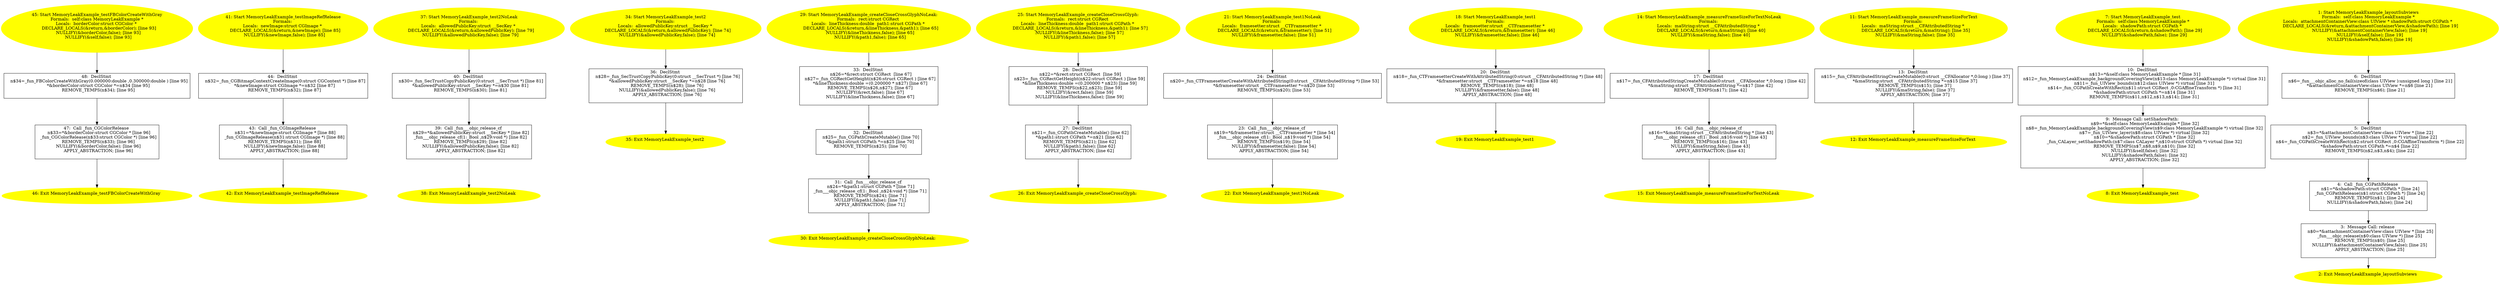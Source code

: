 digraph iCFG {
48 [label="48:  DeclStmt \n   n$34=_fun_FBColorCreateWithGray(0.000000:double ,0.300000:double ) [line 95]\n  *&borderColor:struct CGColor *=n$34 [line 95]\n  REMOVE_TEMPS(n$34); [line 95]\n " shape="box"]
	

	 48 -> 47 ;
47 [label="47:  Call _fun_CGColorRelease \n   n$33=*&borderColor:struct CGColor * [line 96]\n  _fun_CGColorRelease(n$33:struct CGColor *) [line 96]\n  REMOVE_TEMPS(n$33); [line 96]\n  NULLIFY(&borderColor,false); [line 96]\n  APPLY_ABSTRACTION; [line 96]\n " shape="box"]
	

	 47 -> 46 ;
46 [label="46: Exit MemoryLeakExample_testFBColorCreateWithGray \n  " color=yellow style=filled]
	

45 [label="45: Start MemoryLeakExample_testFBColorCreateWithGray\nFormals:  self:class MemoryLeakExample *\nLocals:  borderColor:struct CGColor * \n   DECLARE_LOCALS(&return,&borderColor); [line 93]\n  NULLIFY(&borderColor,false); [line 93]\n  NULLIFY(&self,false); [line 93]\n " color=yellow style=filled]
	

	 45 -> 48 ;
44 [label="44:  DeclStmt \n   n$32=_fun_CGBitmapContextCreateImage(0:struct CGContext *) [line 87]\n  *&newImage:struct CGImage *=n$32 [line 87]\n  REMOVE_TEMPS(n$32); [line 87]\n " shape="box"]
	

	 44 -> 43 ;
43 [label="43:  Call _fun_CGImageRelease \n   n$31=*&newImage:struct CGImage * [line 88]\n  _fun_CGImageRelease(n$31:struct CGImage *) [line 88]\n  REMOVE_TEMPS(n$31); [line 88]\n  NULLIFY(&newImage,false); [line 88]\n  APPLY_ABSTRACTION; [line 88]\n " shape="box"]
	

	 43 -> 42 ;
42 [label="42: Exit MemoryLeakExample_testImageRefRelease \n  " color=yellow style=filled]
	

41 [label="41: Start MemoryLeakExample_testImageRefRelease\nFormals: \nLocals:  newImage:struct CGImage * \n   DECLARE_LOCALS(&return,&newImage); [line 85]\n  NULLIFY(&newImage,false); [line 85]\n " color=yellow style=filled]
	

	 41 -> 44 ;
40 [label="40:  DeclStmt \n   n$30=_fun_SecTrustCopyPublicKey(0:struct __SecTrust *) [line 81]\n  *&allowedPublicKey:struct __SecKey *=n$30 [line 81]\n  REMOVE_TEMPS(n$30); [line 81]\n " shape="box"]
	

	 40 -> 39 ;
39 [label="39:  Call _fun___objc_release_cf \n   n$29=*&allowedPublicKey:struct __SecKey * [line 82]\n  _fun___objc_release_cf(1:_Bool ,n$29:void *) [line 82]\n  REMOVE_TEMPS(n$29); [line 82]\n  NULLIFY(&allowedPublicKey,false); [line 82]\n  APPLY_ABSTRACTION; [line 82]\n " shape="box"]
	

	 39 -> 38 ;
38 [label="38: Exit MemoryLeakExample_test2NoLeak \n  " color=yellow style=filled]
	

37 [label="37: Start MemoryLeakExample_test2NoLeak\nFormals: \nLocals:  allowedPublicKey:struct __SecKey * \n   DECLARE_LOCALS(&return,&allowedPublicKey); [line 79]\n  NULLIFY(&allowedPublicKey,false); [line 79]\n " color=yellow style=filled]
	

	 37 -> 40 ;
36 [label="36:  DeclStmt \n   n$28=_fun_SecTrustCopyPublicKey(0:struct __SecTrust *) [line 76]\n  *&allowedPublicKey:struct __SecKey *=n$28 [line 76]\n  REMOVE_TEMPS(n$28); [line 76]\n  NULLIFY(&allowedPublicKey,false); [line 76]\n  APPLY_ABSTRACTION; [line 76]\n " shape="box"]
	

	 36 -> 35 ;
35 [label="35: Exit MemoryLeakExample_test2 \n  " color=yellow style=filled]
	

34 [label="34: Start MemoryLeakExample_test2\nFormals: \nLocals:  allowedPublicKey:struct __SecKey * \n   DECLARE_LOCALS(&return,&allowedPublicKey); [line 74]\n  NULLIFY(&allowedPublicKey,false); [line 74]\n " color=yellow style=filled]
	

	 34 -> 36 ;
33 [label="33:  DeclStmt \n   n$26=*&rect:struct CGRect  [line 67]\n  n$27=_fun_CGRectGetHeight(n$26:struct CGRect ) [line 67]\n  *&lineThickness:double =(0.200000 * n$27) [line 67]\n  REMOVE_TEMPS(n$26,n$27); [line 67]\n  NULLIFY(&rect,false); [line 67]\n  NULLIFY(&lineThickness,false); [line 67]\n " shape="box"]
	

	 33 -> 32 ;
32 [label="32:  DeclStmt \n   n$25=_fun_CGPathCreateMutable() [line 70]\n  *&path1:struct CGPath *=n$25 [line 70]\n  REMOVE_TEMPS(n$25); [line 70]\n " shape="box"]
	

	 32 -> 31 ;
31 [label="31:  Call _fun___objc_release_cf \n   n$24=*&path1:struct CGPath * [line 71]\n  _fun___objc_release_cf(1:_Bool ,n$24:void *) [line 71]\n  REMOVE_TEMPS(n$24); [line 71]\n  NULLIFY(&path1,false); [line 71]\n  APPLY_ABSTRACTION; [line 71]\n " shape="box"]
	

	 31 -> 30 ;
30 [label="30: Exit MemoryLeakExample_createCloseCrossGlyphNoLeak: \n  " color=yellow style=filled]
	

29 [label="29: Start MemoryLeakExample_createCloseCrossGlyphNoLeak:\nFormals:  rect:struct CGRect \nLocals:  lineThickness:double  path1:struct CGPath * \n   DECLARE_LOCALS(&return,&lineThickness,&path1); [line 65]\n  NULLIFY(&lineThickness,false); [line 65]\n  NULLIFY(&path1,false); [line 65]\n " color=yellow style=filled]
	

	 29 -> 33 ;
28 [label="28:  DeclStmt \n   n$22=*&rect:struct CGRect  [line 59]\n  n$23=_fun_CGRectGetHeight(n$22:struct CGRect ) [line 59]\n  *&lineThickness:double =(0.200000 * n$23) [line 59]\n  REMOVE_TEMPS(n$22,n$23); [line 59]\n  NULLIFY(&rect,false); [line 59]\n  NULLIFY(&lineThickness,false); [line 59]\n " shape="box"]
	

	 28 -> 27 ;
27 [label="27:  DeclStmt \n   n$21=_fun_CGPathCreateMutable() [line 62]\n  *&path1:struct CGPath *=n$21 [line 62]\n  REMOVE_TEMPS(n$21); [line 62]\n  NULLIFY(&path1,false); [line 62]\n  APPLY_ABSTRACTION; [line 62]\n " shape="box"]
	

	 27 -> 26 ;
26 [label="26: Exit MemoryLeakExample_createCloseCrossGlyph: \n  " color=yellow style=filled]
	

25 [label="25: Start MemoryLeakExample_createCloseCrossGlyph:\nFormals:  rect:struct CGRect \nLocals:  lineThickness:double  path1:struct CGPath * \n   DECLARE_LOCALS(&return,&lineThickness,&path1); [line 57]\n  NULLIFY(&lineThickness,false); [line 57]\n  NULLIFY(&path1,false); [line 57]\n " color=yellow style=filled]
	

	 25 -> 28 ;
24 [label="24:  DeclStmt \n   n$20=_fun_CTFramesetterCreateWithAttributedString(0:struct __CFAttributedString *) [line 53]\n  *&framesetter:struct __CTFramesetter *=n$20 [line 53]\n  REMOVE_TEMPS(n$20); [line 53]\n " shape="box"]
	

	 24 -> 23 ;
23 [label="23:  Call _fun___objc_release_cf \n   n$19=*&framesetter:struct __CTFramesetter * [line 54]\n  _fun___objc_release_cf(1:_Bool ,n$19:void *) [line 54]\n  REMOVE_TEMPS(n$19); [line 54]\n  NULLIFY(&framesetter,false); [line 54]\n  APPLY_ABSTRACTION; [line 54]\n " shape="box"]
	

	 23 -> 22 ;
22 [label="22: Exit MemoryLeakExample_test1NoLeak \n  " color=yellow style=filled]
	

21 [label="21: Start MemoryLeakExample_test1NoLeak\nFormals: \nLocals:  framesetter:struct __CTFramesetter * \n   DECLARE_LOCALS(&return,&framesetter); [line 51]\n  NULLIFY(&framesetter,false); [line 51]\n " color=yellow style=filled]
	

	 21 -> 24 ;
20 [label="20:  DeclStmt \n   n$18=_fun_CTFramesetterCreateWithAttributedString(0:struct __CFAttributedString *) [line 48]\n  *&framesetter:struct __CTFramesetter *=n$18 [line 48]\n  REMOVE_TEMPS(n$18); [line 48]\n  NULLIFY(&framesetter,false); [line 48]\n  APPLY_ABSTRACTION; [line 48]\n " shape="box"]
	

	 20 -> 19 ;
19 [label="19: Exit MemoryLeakExample_test1 \n  " color=yellow style=filled]
	

18 [label="18: Start MemoryLeakExample_test1\nFormals: \nLocals:  framesetter:struct __CTFramesetter * \n   DECLARE_LOCALS(&return,&framesetter); [line 46]\n  NULLIFY(&framesetter,false); [line 46]\n " color=yellow style=filled]
	

	 18 -> 20 ;
17 [label="17:  DeclStmt \n   n$17=_fun_CFAttributedStringCreateMutable(0:struct __CFAllocator *,0:long ) [line 42]\n  *&maString:struct __CFAttributedString *=n$17 [line 42]\n  REMOVE_TEMPS(n$17); [line 42]\n " shape="box"]
	

	 17 -> 16 ;
16 [label="16:  Call _fun___objc_release_cf \n   n$16=*&maString:struct __CFAttributedString * [line 43]\n  _fun___objc_release_cf(1:_Bool ,n$16:void *) [line 43]\n  REMOVE_TEMPS(n$16); [line 43]\n  NULLIFY(&maString,false); [line 43]\n  APPLY_ABSTRACTION; [line 43]\n " shape="box"]
	

	 16 -> 15 ;
15 [label="15: Exit MemoryLeakExample_measureFrameSizeForTextNoLeak \n  " color=yellow style=filled]
	

14 [label="14: Start MemoryLeakExample_measureFrameSizeForTextNoLeak\nFormals: \nLocals:  maString:struct __CFAttributedString * \n   DECLARE_LOCALS(&return,&maString); [line 40]\n  NULLIFY(&maString,false); [line 40]\n " color=yellow style=filled]
	

	 14 -> 17 ;
13 [label="13:  DeclStmt \n   n$15=_fun_CFAttributedStringCreateMutable(0:struct __CFAllocator *,0:long ) [line 37]\n  *&maString:struct __CFAttributedString *=n$15 [line 37]\n  REMOVE_TEMPS(n$15); [line 37]\n  NULLIFY(&maString,false); [line 37]\n  APPLY_ABSTRACTION; [line 37]\n " shape="box"]
	

	 13 -> 12 ;
12 [label="12: Exit MemoryLeakExample_measureFrameSizeForText \n  " color=yellow style=filled]
	

11 [label="11: Start MemoryLeakExample_measureFrameSizeForText\nFormals: \nLocals:  maString:struct __CFAttributedString * \n   DECLARE_LOCALS(&return,&maString); [line 35]\n  NULLIFY(&maString,false); [line 35]\n " color=yellow style=filled]
	

	 11 -> 13 ;
10 [label="10:  DeclStmt \n   n$13=*&self:class MemoryLeakExample * [line 31]\n  n$12=_fun_MemoryLeakExample_backgroundCoveringView(n$13:class MemoryLeakExample *) virtual [line 31]\n  n$11=_fun_UIView_bounds(n$12:class UIView *) virtual [line 31]\n  n$14=_fun_CGPathCreateWithRect(n$11:struct CGRect ,0:CGAffineTransform *) [line 31]\n  *&shadowPath:struct CGPath *=n$14 [line 31]\n  REMOVE_TEMPS(n$11,n$12,n$13,n$14); [line 31]\n " shape="box"]
	

	 10 -> 9 ;
9 [label="9:  Message Call: setShadowPath: \n   n$9=*&self:class MemoryLeakExample * [line 32]\n  n$8=_fun_MemoryLeakExample_backgroundCoveringView(n$9:class MemoryLeakExample *) virtual [line 32]\n  n$7=_fun_UIView_layer(n$8:class UIView *) virtual [line 32]\n  n$10=*&shadowPath:struct CGPath * [line 32]\n  _fun_CALayer_setShadowPath:(n$7:class CALayer *,n$10:struct CGPath *) virtual [line 32]\n  REMOVE_TEMPS(n$7,n$8,n$9,n$10); [line 32]\n  NULLIFY(&self,false); [line 32]\n  NULLIFY(&shadowPath,false); [line 32]\n  APPLY_ABSTRACTION; [line 32]\n " shape="box"]
	

	 9 -> 8 ;
8 [label="8: Exit MemoryLeakExample_test \n  " color=yellow style=filled]
	

7 [label="7: Start MemoryLeakExample_test\nFormals:  self:class MemoryLeakExample *\nLocals:  shadowPath:struct CGPath * \n   DECLARE_LOCALS(&return,&shadowPath); [line 29]\n  NULLIFY(&shadowPath,false); [line 29]\n " color=yellow style=filled]
	

	 7 -> 10 ;
6 [label="6:  DeclStmt \n   n$6=_fun___objc_alloc_no_fail(sizeof(class UIView ):unsigned long ) [line 21]\n  *&attachmentContainerView:class UIView *=n$6 [line 21]\n  REMOVE_TEMPS(n$6); [line 21]\n " shape="box"]
	

	 6 -> 5 ;
5 [label="5:  DeclStmt \n   n$3=*&attachmentContainerView:class UIView * [line 22]\n  n$2=_fun_UIView_bounds(n$3:class UIView *) virtual [line 22]\n  n$4=_fun_CGPathCreateWithRect(n$2:struct CGRect ,0:CGAffineTransform *) [line 22]\n  *&shadowPath:struct CGPath *=n$4 [line 22]\n  REMOVE_TEMPS(n$2,n$3,n$4); [line 22]\n " shape="box"]
	

	 5 -> 4 ;
4 [label="4:  Call _fun_CGPathRelease \n   n$1=*&shadowPath:struct CGPath * [line 24]\n  _fun_CGPathRelease(n$1:struct CGPath *) [line 24]\n  REMOVE_TEMPS(n$1); [line 24]\n  NULLIFY(&shadowPath,false); [line 24]\n " shape="box"]
	

	 4 -> 3 ;
3 [label="3:  Message Call: release \n   n$0=*&attachmentContainerView:class UIView * [line 25]\n  _fun___objc_release(n$0:class UIView *) [line 25]\n  REMOVE_TEMPS(n$0); [line 25]\n  NULLIFY(&attachmentContainerView,false); [line 25]\n  APPLY_ABSTRACTION; [line 25]\n " shape="box"]
	

	 3 -> 2 ;
2 [label="2: Exit MemoryLeakExample_layoutSubviews \n  " color=yellow style=filled]
	

1 [label="1: Start MemoryLeakExample_layoutSubviews\nFormals:  self:class MemoryLeakExample *\nLocals:  attachmentContainerView:class UIView * shadowPath:struct CGPath * \n   DECLARE_LOCALS(&return,&attachmentContainerView,&shadowPath); [line 19]\n  NULLIFY(&attachmentContainerView,false); [line 19]\n  NULLIFY(&self,false); [line 19]\n  NULLIFY(&shadowPath,false); [line 19]\n " color=yellow style=filled]
	

	 1 -> 6 ;
}
